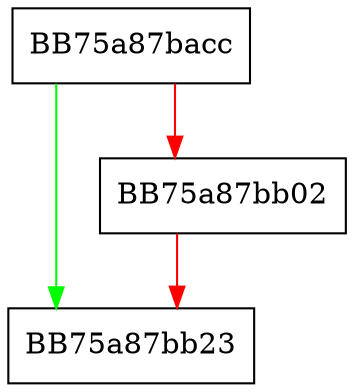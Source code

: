 digraph MpCachedWriter {
  node [shape="box"];
  graph [splines=ortho];
  BB75a87bacc -> BB75a87bb23 [color="green"];
  BB75a87bacc -> BB75a87bb02 [color="red"];
  BB75a87bb02 -> BB75a87bb23 [color="red"];
}